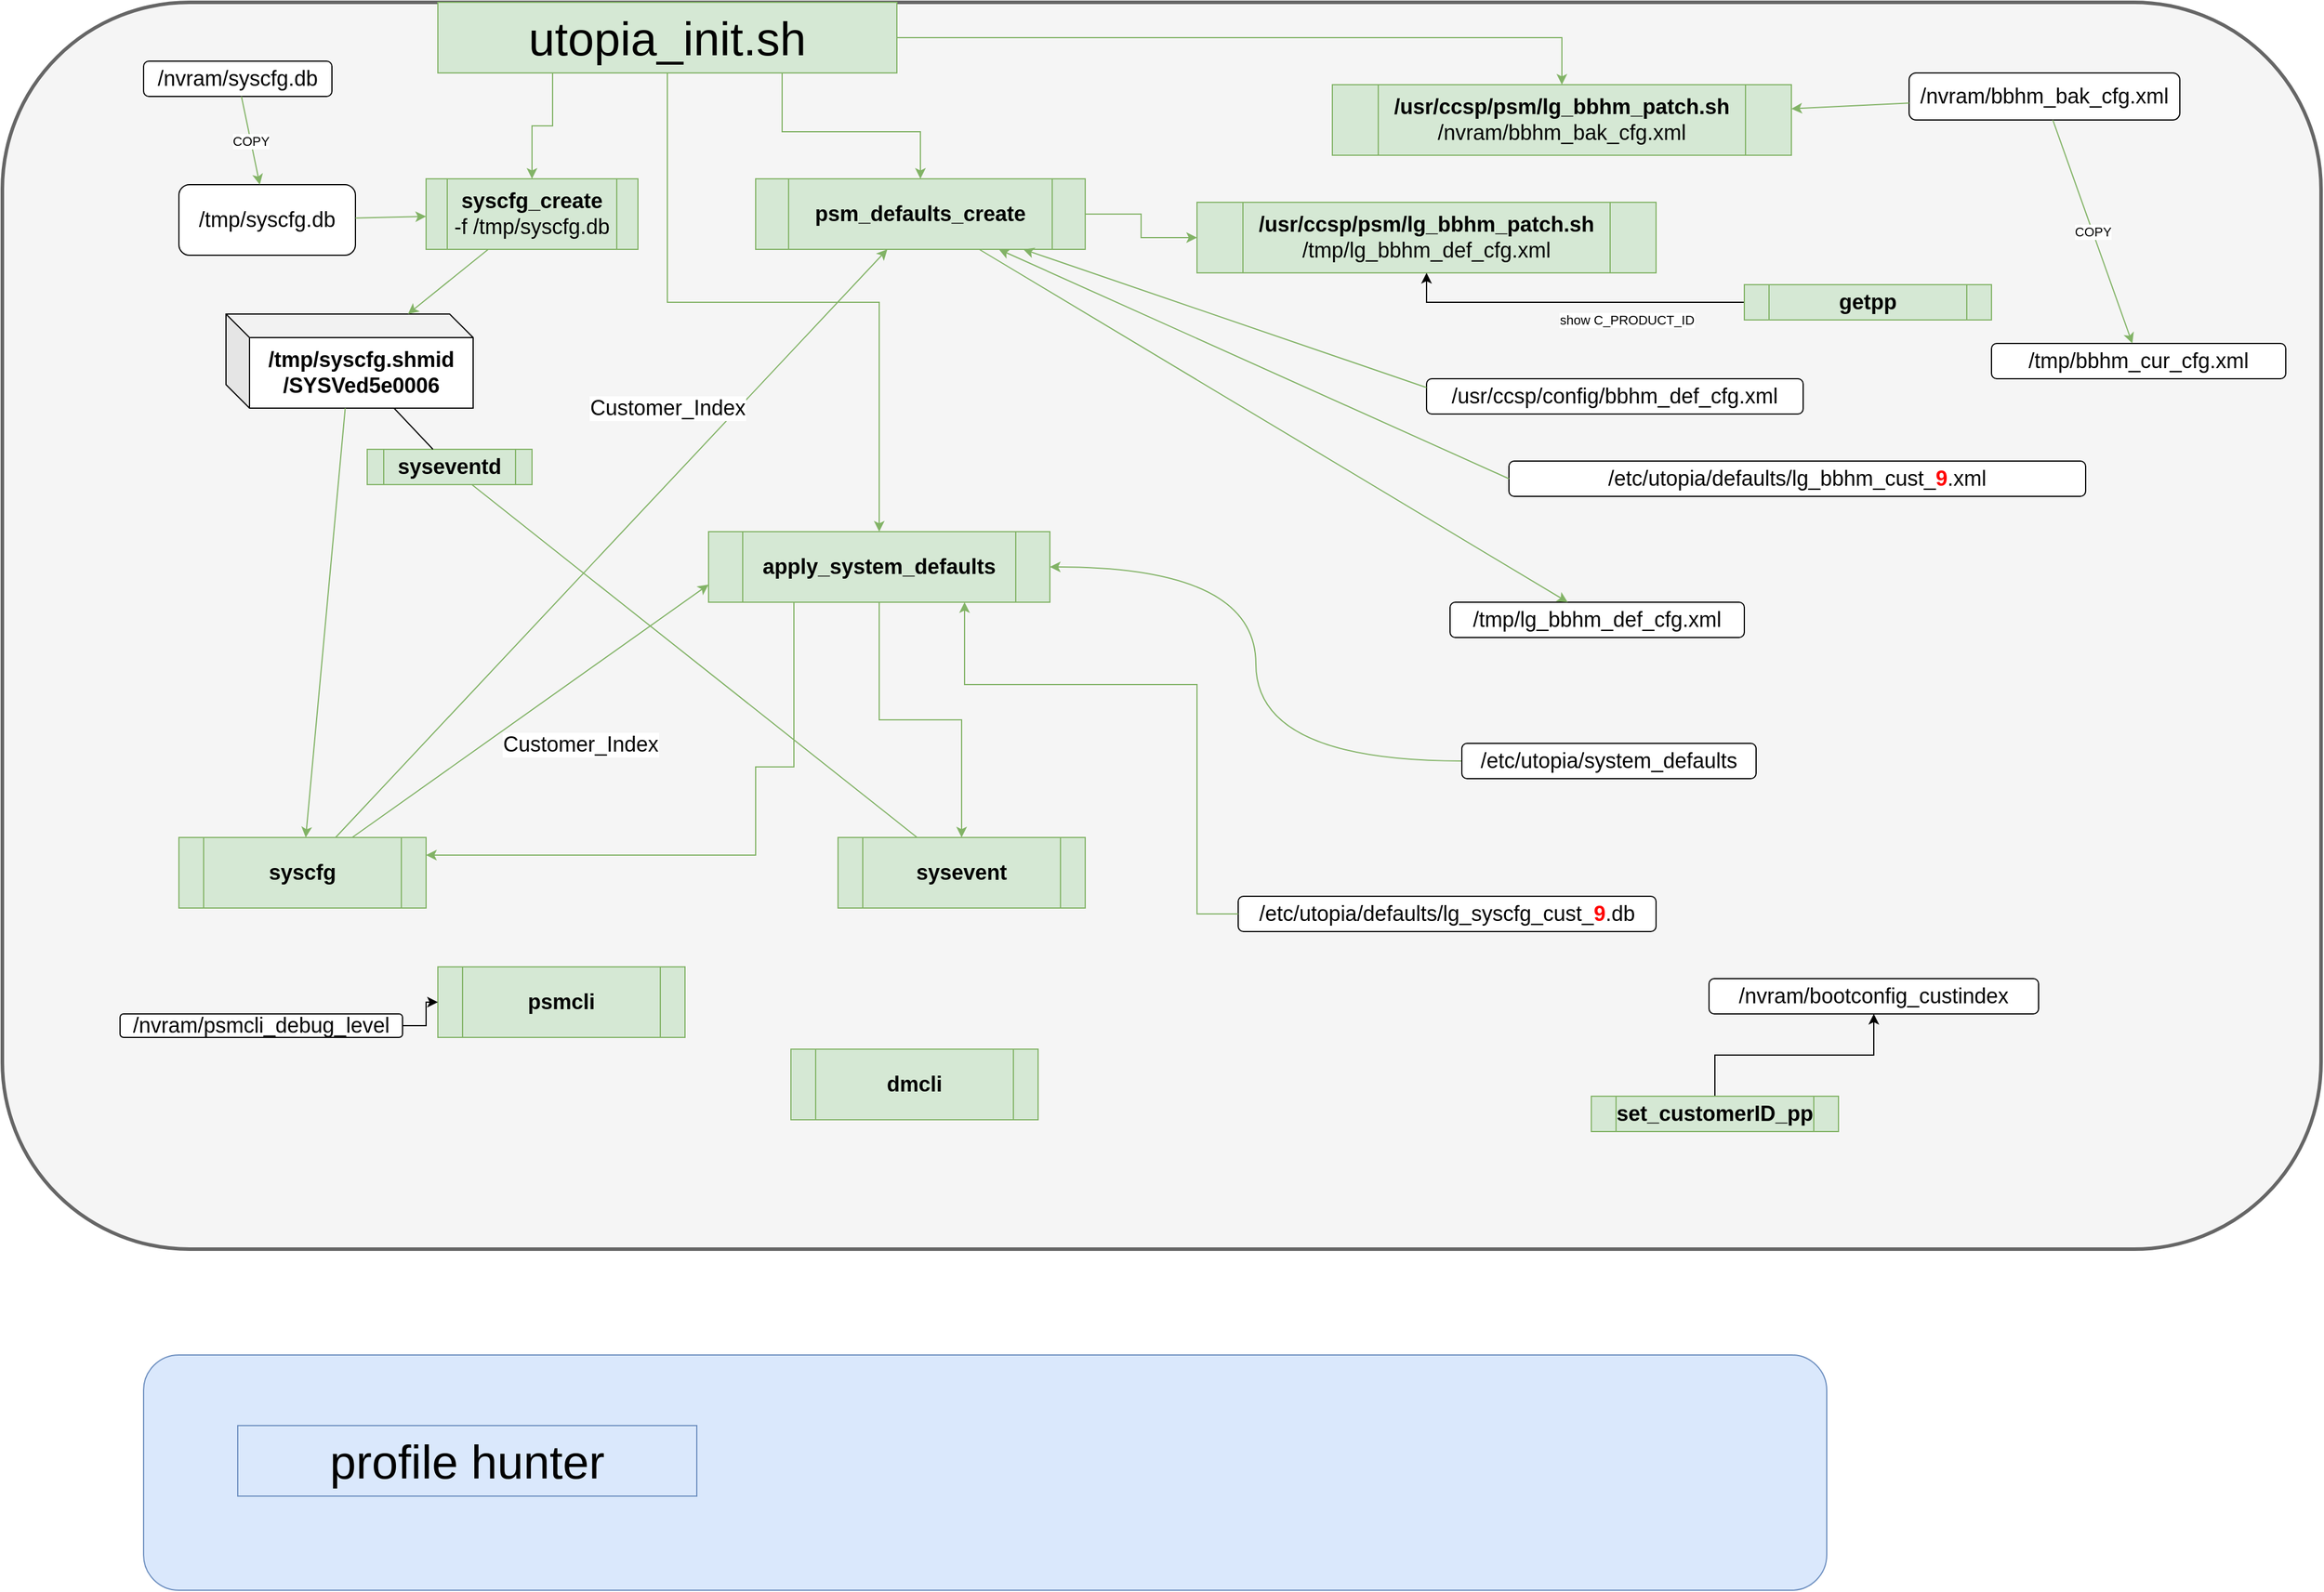 <mxfile version="21.1.2" type="device">
  <diagram name="Page-1" id="Axyi0ZO_WcJgHzGyMsrf">
    <mxGraphModel dx="9420" dy="2020" grid="1" gridSize="10" guides="1" tooltips="1" connect="1" arrows="1" fold="1" page="1" pageScale="1" pageWidth="1100" pageHeight="850" math="0" shadow="0">
      <root>
        <mxCell id="0" />
        <mxCell id="1" parent="0" />
        <mxCell id="D8F80IK6GejHwHV3GmlB-4" value="" style="rounded=1;whiteSpace=wrap;html=1;fillColor=#f5f5f5;strokeColor=#666666;strokeWidth=3;fontColor=#333333;" parent="1" vertex="1">
          <mxGeometry x="-6510" y="80" width="1970" height="1060" as="geometry" />
        </mxCell>
        <mxCell id="YyOdazKIApJBeC4s2K_R-1" value="utopia_init.sh" style="text;html=1;strokeColor=#82b366;fillColor=#d5e8d4;align=center;verticalAlign=middle;whiteSpace=wrap;rounded=0;fontSize=40;" parent="1" vertex="1">
          <mxGeometry x="-6140" y="80" width="390" height="60" as="geometry" />
        </mxCell>
        <mxCell id="2gBsQM0f74D-0JB1OnKC-3" value="" style="edgeStyle=orthogonalEdgeStyle;rounded=0;orthogonalLoop=1;jettySize=auto;html=1;fontSize=18;fillColor=#d5e8d4;strokeColor=#82b366;exitX=0.75;exitY=1;exitDx=0;exitDy=0;entryX=0.5;entryY=0;entryDx=0;entryDy=0;fontColor=#000000;" parent="1" source="YyOdazKIApJBeC4s2K_R-1" target="2gBsQM0f74D-0JB1OnKC-2" edge="1">
          <mxGeometry relative="1" as="geometry">
            <mxPoint x="-5790" y="110" as="sourcePoint" />
            <Array as="points">
              <mxPoint x="-5848" y="190" />
              <mxPoint x="-5730" y="190" />
            </Array>
          </mxGeometry>
        </mxCell>
        <mxCell id="2gBsQM0f74D-0JB1OnKC-1" value="syscfg_create&lt;br&gt;&lt;span style=&quot;font-weight: normal;&quot;&gt;-f /tmp/syscfg.db&lt;/span&gt;" style="shape=process;whiteSpace=wrap;html=1;backgroundOutline=1;fontSize=18;fontStyle=1;fillColor=#d5e8d4;strokeColor=#82b366;" parent="1" vertex="1">
          <mxGeometry x="-6150" y="230" width="180" height="60" as="geometry" />
        </mxCell>
        <mxCell id="2gBsQM0f74D-0JB1OnKC-48" value="" style="edgeStyle=orthogonalEdgeStyle;rounded=0;orthogonalLoop=1;jettySize=auto;html=1;fillColor=#d5e8d4;strokeColor=#82b366;" parent="1" source="2gBsQM0f74D-0JB1OnKC-2" target="2gBsQM0f74D-0JB1OnKC-47" edge="1">
          <mxGeometry relative="1" as="geometry" />
        </mxCell>
        <mxCell id="2gBsQM0f74D-0JB1OnKC-2" value="&lt;b&gt;psm_defaults_create&lt;/b&gt;" style="shape=process;whiteSpace=wrap;html=1;backgroundOutline=1;fontSize=18;fillColor=#d5e8d4;strokeColor=#82b366;verticalAlign=middle;" parent="1" vertex="1">
          <mxGeometry x="-5870" y="230" width="280" height="60" as="geometry" />
        </mxCell>
        <mxCell id="2gBsQM0f74D-0JB1OnKC-9" value="syscfg" style="shape=process;whiteSpace=wrap;html=1;backgroundOutline=1;fontSize=18;fontStyle=1;fillColor=#d5e8d4;strokeColor=#82b366;" parent="1" vertex="1">
          <mxGeometry x="-6360" y="790" width="210" height="60" as="geometry" />
        </mxCell>
        <mxCell id="2gBsQM0f74D-0JB1OnKC-10" value="syseventd" style="shape=process;whiteSpace=wrap;html=1;backgroundOutline=1;fontSize=18;fontStyle=1;fillColor=#d5e8d4;strokeColor=#82b366;" parent="1" vertex="1">
          <mxGeometry x="-6200" y="460" width="140" height="30" as="geometry" />
        </mxCell>
        <mxCell id="2gBsQM0f74D-0JB1OnKC-12" value="&lt;b&gt;/usr/ccsp/psm/lg_bbhm_patch.sh &lt;/b&gt;/nvram/bbhm_bak_cfg.xml" style="shape=process;whiteSpace=wrap;html=1;backgroundOutline=1;fontSize=18;verticalAlign=middle;fillColor=#d5e8d4;strokeColor=#82b366;" parent="1" vertex="1">
          <mxGeometry x="-5380" y="150" width="390" height="60" as="geometry" />
        </mxCell>
        <mxCell id="2gBsQM0f74D-0JB1OnKC-15" value="" style="edgeStyle=orthogonalEdgeStyle;rounded=0;orthogonalLoop=1;jettySize=auto;html=1;fillColor=#d5e8d4;strokeColor=#82b366;exitX=0.25;exitY=1;exitDx=0;exitDy=0;entryX=0.5;entryY=0;entryDx=0;entryDy=0;" parent="1" source="YyOdazKIApJBeC4s2K_R-1" target="2gBsQM0f74D-0JB1OnKC-1" edge="1">
          <mxGeometry relative="1" as="geometry">
            <mxPoint x="-5790" y="130" as="sourcePoint" />
            <mxPoint x="-5930" y="160.0" as="targetPoint" />
            <Array as="points" />
          </mxGeometry>
        </mxCell>
        <mxCell id="2gBsQM0f74D-0JB1OnKC-20" value="/tmp/syscfg.shmid&lt;br&gt;/SYSVed5e0006" style="shape=cube;whiteSpace=wrap;html=1;boundedLbl=1;backgroundOutline=1;darkOpacity=0.05;darkOpacity2=0.1;fontSize=18;fontStyle=1" parent="1" vertex="1">
          <mxGeometry x="-6320" y="345" width="210" height="80" as="geometry" />
        </mxCell>
        <mxCell id="2gBsQM0f74D-0JB1OnKC-21" value="" style="endArrow=classic;html=1;rounded=1;fillColor=#d5e8d4;strokeColor=#82b366;" parent="1" source="2gBsQM0f74D-0JB1OnKC-20" target="2gBsQM0f74D-0JB1OnKC-9" edge="1">
          <mxGeometry width="50" height="50" relative="1" as="geometry">
            <mxPoint x="-5650" y="740" as="sourcePoint" />
            <mxPoint x="-5600" y="690" as="targetPoint" />
          </mxGeometry>
        </mxCell>
        <mxCell id="2gBsQM0f74D-0JB1OnKC-22" value="sysevent" style="shape=process;whiteSpace=wrap;html=1;backgroundOutline=1;fontSize=18;fontStyle=1;fillColor=#d5e8d4;strokeColor=#82b366;" parent="1" vertex="1">
          <mxGeometry x="-5800" y="790" width="210" height="60" as="geometry" />
        </mxCell>
        <mxCell id="2gBsQM0f74D-0JB1OnKC-23" value="" style="endArrow=none;html=1;rounded=0;fillColor=#d5e8d4;strokeColor=#82b366;" parent="1" source="2gBsQM0f74D-0JB1OnKC-10" target="2gBsQM0f74D-0JB1OnKC-22" edge="1">
          <mxGeometry width="50" height="50" relative="1" as="geometry">
            <mxPoint x="-5670" y="864" as="sourcePoint" />
            <mxPoint x="-5540" y="856" as="targetPoint" />
          </mxGeometry>
        </mxCell>
        <mxCell id="2gBsQM0f74D-0JB1OnKC-24" value="" style="endArrow=none;html=1;rounded=0;" parent="1" source="2gBsQM0f74D-0JB1OnKC-20" target="2gBsQM0f74D-0JB1OnKC-10" edge="1">
          <mxGeometry width="50" height="50" relative="1" as="geometry">
            <mxPoint x="-5340" y="840" as="sourcePoint" />
            <mxPoint x="-5540" y="856" as="targetPoint" />
          </mxGeometry>
        </mxCell>
        <mxCell id="2gBsQM0f74D-0JB1OnKC-25" value="/tmp/syscfg.db" style="rounded=1;whiteSpace=wrap;html=1;fontSize=18;" parent="1" vertex="1">
          <mxGeometry x="-6360" y="235" width="150" height="60" as="geometry" />
        </mxCell>
        <mxCell id="2gBsQM0f74D-0JB1OnKC-26" value="/nvram/syscfg.db" style="rounded=1;whiteSpace=wrap;html=1;fontSize=18;" parent="1" vertex="1">
          <mxGeometry x="-6390" y="130" width="160" height="30" as="geometry" />
        </mxCell>
        <mxCell id="2gBsQM0f74D-0JB1OnKC-27" value="/tmp/lg_bbhm_def_cfg.xml" style="rounded=1;whiteSpace=wrap;html=1;fontSize=18;" parent="1" vertex="1">
          <mxGeometry x="-5280" y="590" width="250" height="30" as="geometry" />
        </mxCell>
        <mxCell id="2gBsQM0f74D-0JB1OnKC-28" value="" style="endArrow=classic;html=1;rounded=1;fillColor=#d5e8d4;strokeColor=#82b366;" parent="1" source="2gBsQM0f74D-0JB1OnKC-25" target="2gBsQM0f74D-0JB1OnKC-1" edge="1">
          <mxGeometry width="50" height="50" relative="1" as="geometry">
            <mxPoint x="-5670" y="867" as="sourcePoint" />
            <mxPoint x="-5540" y="863" as="targetPoint" />
          </mxGeometry>
        </mxCell>
        <mxCell id="2gBsQM0f74D-0JB1OnKC-29" value="/etc/utopia/defaults/lg_bbhm_cust_&lt;b&gt;&lt;font color=&quot;#ff0000&quot;&gt;9&lt;/font&gt;&lt;/b&gt;.xml" style="rounded=1;whiteSpace=wrap;html=1;fontSize=18;" parent="1" vertex="1">
          <mxGeometry x="-5230" y="470" width="490" height="30" as="geometry" />
        </mxCell>
        <mxCell id="2gBsQM0f74D-0JB1OnKC-30" value="/nvram/bbhm_bak_cfg.xml" style="rounded=1;whiteSpace=wrap;html=1;fontSize=18;" parent="1" vertex="1">
          <mxGeometry x="-4890" y="140" width="230" height="40" as="geometry" />
        </mxCell>
        <mxCell id="2gBsQM0f74D-0JB1OnKC-31" value="" style="endArrow=classic;html=1;rounded=1;fillColor=#d5e8d4;strokeColor=#82b366;" parent="1" source="2gBsQM0f74D-0JB1OnKC-30" target="2gBsQM0f74D-0JB1OnKC-12" edge="1">
          <mxGeometry width="50" height="50" relative="1" as="geometry">
            <mxPoint x="-5900" y="275" as="sourcePoint" />
            <mxPoint x="-6180" y="275" as="targetPoint" />
          </mxGeometry>
        </mxCell>
        <mxCell id="2gBsQM0f74D-0JB1OnKC-32" value="COPY" style="endArrow=classic;html=1;rounded=0;fillColor=#d5e8d4;strokeColor=#82b366;" parent="1" source="2gBsQM0f74D-0JB1OnKC-26" target="2gBsQM0f74D-0JB1OnKC-25" edge="1">
          <mxGeometry width="50" height="50" relative="1" as="geometry">
            <mxPoint x="-6290" y="620" as="sourcePoint" />
            <mxPoint x="-6240" y="570" as="targetPoint" />
          </mxGeometry>
        </mxCell>
        <mxCell id="2gBsQM0f74D-0JB1OnKC-33" value="" style="endArrow=classic;html=1;rounded=1;fillColor=#d5e8d4;strokeColor=#82b366;" parent="1" source="2gBsQM0f74D-0JB1OnKC-1" target="2gBsQM0f74D-0JB1OnKC-20" edge="1">
          <mxGeometry width="50" height="50" relative="1" as="geometry">
            <mxPoint x="-6170" y="304" as="sourcePoint" />
            <mxPoint x="-5900" y="284" as="targetPoint" />
          </mxGeometry>
        </mxCell>
        <mxCell id="2gBsQM0f74D-0JB1OnKC-49" value="" style="edgeStyle=orthogonalEdgeStyle;rounded=0;orthogonalLoop=1;jettySize=auto;html=1;entryX=1;entryY=0.5;entryDx=0;entryDy=0;fillColor=#d5e8d4;strokeColor=#82b366;curved=1;" parent="1" source="2gBsQM0f74D-0JB1OnKC-34" target="2gBsQM0f74D-0JB1OnKC-43" edge="1">
          <mxGeometry relative="1" as="geometry" />
        </mxCell>
        <mxCell id="2gBsQM0f74D-0JB1OnKC-34" value="/etc/utopia/system_defaults" style="rounded=1;whiteSpace=wrap;html=1;fontSize=18;" parent="1" vertex="1">
          <mxGeometry x="-5270" y="710" width="250" height="30" as="geometry" />
        </mxCell>
        <mxCell id="2gBsQM0f74D-0JB1OnKC-35" value="" style="endArrow=classic;html=1;rounded=1;fillColor=#d5e8d4;strokeColor=#82b366;" parent="1" source="2gBsQM0f74D-0JB1OnKC-2" target="2gBsQM0f74D-0JB1OnKC-27" edge="1">
          <mxGeometry width="50" height="50" relative="1" as="geometry">
            <mxPoint x="-4920" y="190" as="sourcePoint" />
            <mxPoint x="-5104" y="245" as="targetPoint" />
          </mxGeometry>
        </mxCell>
        <mxCell id="2gBsQM0f74D-0JB1OnKC-36" value="/usr/ccsp/config/bbhm_def_cfg.xml" style="rounded=1;whiteSpace=wrap;html=1;fontSize=18;" parent="1" vertex="1">
          <mxGeometry x="-5300" y="400" width="320" height="30" as="geometry" />
        </mxCell>
        <mxCell id="2gBsQM0f74D-0JB1OnKC-37" value="" style="endArrow=classic;html=1;rounded=1;exitX=0;exitY=0.25;exitDx=0;exitDy=0;fillColor=#d5e8d4;strokeColor=#82b366;" parent="1" source="2gBsQM0f74D-0JB1OnKC-36" target="2gBsQM0f74D-0JB1OnKC-2" edge="1">
          <mxGeometry width="50" height="50" relative="1" as="geometry">
            <mxPoint x="-5364" y="550" as="sourcePoint" />
            <mxPoint x="-5682" y="300" as="targetPoint" />
          </mxGeometry>
        </mxCell>
        <mxCell id="2gBsQM0f74D-0JB1OnKC-38" value="" style="endArrow=classic;html=1;rounded=1;exitX=0;exitY=0.5;exitDx=0;exitDy=0;fillColor=#d5e8d4;strokeColor=#82b366;" parent="1" source="2gBsQM0f74D-0JB1OnKC-29" target="2gBsQM0f74D-0JB1OnKC-2" edge="1">
          <mxGeometry width="50" height="50" relative="1" as="geometry">
            <mxPoint x="-5370" y="388" as="sourcePoint" />
            <mxPoint x="-5631" y="300" as="targetPoint" />
          </mxGeometry>
        </mxCell>
        <mxCell id="2gBsQM0f74D-0JB1OnKC-39" value="" style="endArrow=classic;html=1;rounded=1;fillColor=#d5e8d4;strokeColor=#82b366;" parent="1" source="2gBsQM0f74D-0JB1OnKC-9" target="2gBsQM0f74D-0JB1OnKC-2" edge="1">
          <mxGeometry width="50" height="50" relative="1" as="geometry">
            <mxPoint x="-6215" y="435" as="sourcePoint" />
            <mxPoint x="-6288" y="740" as="targetPoint" />
          </mxGeometry>
        </mxCell>
        <mxCell id="2gBsQM0f74D-0JB1OnKC-40" value="Customer_Index" style="edgeLabel;html=1;align=center;verticalAlign=middle;resizable=0;points=[];fontSize=18;" parent="2gBsQM0f74D-0JB1OnKC-39" vertex="1" connectable="0">
          <mxGeometry x="-0.107" y="2" relative="1" as="geometry">
            <mxPoint x="74" y="-141" as="offset" />
          </mxGeometry>
        </mxCell>
        <mxCell id="2gBsQM0f74D-0JB1OnKC-41" value="/tmp/bbhm_cur_cfg.xml" style="rounded=1;whiteSpace=wrap;html=1;fontSize=18;" parent="1" vertex="1">
          <mxGeometry x="-4820" y="370" width="250" height="30" as="geometry" />
        </mxCell>
        <mxCell id="2gBsQM0f74D-0JB1OnKC-42" value="COPY" style="endArrow=classic;html=1;rounded=1;fillColor=#d5e8d4;strokeColor=#82b366;" parent="1" source="2gBsQM0f74D-0JB1OnKC-30" target="2gBsQM0f74D-0JB1OnKC-41" edge="1">
          <mxGeometry width="50" height="50" relative="1" as="geometry">
            <mxPoint x="-4920" y="190" as="sourcePoint" />
            <mxPoint x="-5104" y="245" as="targetPoint" />
          </mxGeometry>
        </mxCell>
        <mxCell id="2gBsQM0f74D-0JB1OnKC-52" value="" style="edgeStyle=orthogonalEdgeStyle;rounded=0;orthogonalLoop=1;jettySize=auto;html=1;entryX=0.5;entryY=0;entryDx=0;entryDy=0;fillColor=#d5e8d4;strokeColor=#82b366;" parent="1" source="2gBsQM0f74D-0JB1OnKC-43" target="2gBsQM0f74D-0JB1OnKC-22" edge="1">
          <mxGeometry relative="1" as="geometry">
            <mxPoint x="-5765" y="670" as="targetPoint" />
          </mxGeometry>
        </mxCell>
        <mxCell id="2gBsQM0f74D-0JB1OnKC-43" value="&lt;b&gt;apply_system_defaults&lt;/b&gt;" style="shape=process;whiteSpace=wrap;html=1;backgroundOutline=1;fontSize=18;fillColor=#d5e8d4;strokeColor=#82b366;verticalAlign=middle;" parent="1" vertex="1">
          <mxGeometry x="-5910" y="530" width="290" height="60" as="geometry" />
        </mxCell>
        <mxCell id="2gBsQM0f74D-0JB1OnKC-44" value="" style="edgeStyle=orthogonalEdgeStyle;rounded=0;orthogonalLoop=1;jettySize=auto;html=1;fontSize=18;fillColor=#d5e8d4;strokeColor=#82b366;exitX=0.5;exitY=1;exitDx=0;exitDy=0;fontColor=#000000;" parent="1" source="YyOdazKIApJBeC4s2K_R-1" target="2gBsQM0f74D-0JB1OnKC-43" edge="1">
          <mxGeometry relative="1" as="geometry">
            <mxPoint x="-5720" y="300" as="sourcePoint" />
            <mxPoint x="-5480" y="660" as="targetPoint" />
          </mxGeometry>
        </mxCell>
        <mxCell id="2gBsQM0f74D-0JB1OnKC-46" value="" style="edgeStyle=orthogonalEdgeStyle;rounded=0;orthogonalLoop=1;jettySize=auto;html=1;fontSize=18;fillColor=#d5e8d4;strokeColor=#82b366;exitX=1;exitY=0.5;exitDx=0;exitDy=0;entryX=0.5;entryY=0;entryDx=0;entryDy=0;fontColor=#000000;" parent="1" source="YyOdazKIApJBeC4s2K_R-1" target="2gBsQM0f74D-0JB1OnKC-12" edge="1">
          <mxGeometry relative="1" as="geometry">
            <mxPoint x="-5837" y="150" as="sourcePoint" />
            <mxPoint x="-5720" y="240" as="targetPoint" />
            <Array as="points">
              <mxPoint x="-5185" y="110" />
            </Array>
          </mxGeometry>
        </mxCell>
        <mxCell id="2gBsQM0f74D-0JB1OnKC-47" value="&lt;b&gt;/usr/ccsp/psm/lg_bbhm_patch.sh&lt;br&gt;&lt;/b&gt;/tmp/lg_bbhm_def_cfg.xml&lt;b&gt;&lt;br&gt;&lt;/b&gt;" style="shape=process;whiteSpace=wrap;html=1;backgroundOutline=1;fontSize=18;verticalAlign=middle;fillColor=#d5e8d4;strokeColor=#82b366;" parent="1" vertex="1">
          <mxGeometry x="-5495" y="250" width="390" height="60" as="geometry" />
        </mxCell>
        <mxCell id="2gBsQM0f74D-0JB1OnKC-50" value="/etc/utopia/defaults/lg_syscfg_cust_&lt;b&gt;&lt;font color=&quot;#ff0000&quot;&gt;9&lt;/font&gt;&lt;/b&gt;.db" style="rounded=1;whiteSpace=wrap;html=1;fontSize=18;" parent="1" vertex="1">
          <mxGeometry x="-5460" y="840" width="355" height="30" as="geometry" />
        </mxCell>
        <mxCell id="2gBsQM0f74D-0JB1OnKC-53" value="" style="endArrow=classic;html=1;rounded=1;entryX=0;entryY=0.75;entryDx=0;entryDy=0;fillColor=#d5e8d4;strokeColor=#82b366;" parent="1" source="2gBsQM0f74D-0JB1OnKC-9" target="2gBsQM0f74D-0JB1OnKC-43" edge="1">
          <mxGeometry width="50" height="50" relative="1" as="geometry">
            <mxPoint x="-6260" y="740" as="sourcePoint" />
            <mxPoint x="-5754" y="300" as="targetPoint" />
          </mxGeometry>
        </mxCell>
        <mxCell id="2gBsQM0f74D-0JB1OnKC-54" value="Customer_Index" style="edgeLabel;html=1;align=center;verticalAlign=middle;resizable=0;points=[];fontSize=18;" parent="2gBsQM0f74D-0JB1OnKC-53" vertex="1" connectable="0">
          <mxGeometry x="-0.107" y="2" relative="1" as="geometry">
            <mxPoint x="59" y="18" as="offset" />
          </mxGeometry>
        </mxCell>
        <mxCell id="2gBsQM0f74D-0JB1OnKC-55" value="" style="edgeStyle=orthogonalEdgeStyle;rounded=0;orthogonalLoop=1;jettySize=auto;html=1;entryX=1;entryY=0.25;entryDx=0;entryDy=0;exitX=0.25;exitY=1;exitDx=0;exitDy=0;fillColor=#d5e8d4;strokeColor=#82b366;" parent="1" source="2gBsQM0f74D-0JB1OnKC-43" target="2gBsQM0f74D-0JB1OnKC-9" edge="1">
          <mxGeometry relative="1" as="geometry">
            <mxPoint x="-5755" y="600" as="sourcePoint" />
            <mxPoint x="-5755" y="870" as="targetPoint" />
            <Array as="points">
              <mxPoint x="-5838" y="730" />
              <mxPoint x="-5870" y="730" />
              <mxPoint x="-5870" y="805" />
            </Array>
          </mxGeometry>
        </mxCell>
        <mxCell id="2gBsQM0f74D-0JB1OnKC-56" value="" style="edgeStyle=orthogonalEdgeStyle;rounded=0;orthogonalLoop=1;jettySize=auto;html=1;entryX=0.75;entryY=1;entryDx=0;entryDy=0;fillColor=#d5e8d4;strokeColor=#82b366;exitX=0;exitY=0.5;exitDx=0;exitDy=0;" parent="1" source="2gBsQM0f74D-0JB1OnKC-50" target="2gBsQM0f74D-0JB1OnKC-43" edge="1">
          <mxGeometry relative="1" as="geometry">
            <mxPoint x="-5540" y="635" as="sourcePoint" />
            <mxPoint x="-5610" y="570" as="targetPoint" />
            <Array as="points">
              <mxPoint x="-5495" y="660" />
              <mxPoint x="-5692" y="660" />
            </Array>
          </mxGeometry>
        </mxCell>
        <mxCell id="2gBsQM0f74D-0JB1OnKC-58" value="show C_PRODUCT_ID" style="edgeStyle=orthogonalEdgeStyle;rounded=0;orthogonalLoop=1;jettySize=auto;html=1;" parent="1" source="2gBsQM0f74D-0JB1OnKC-57" target="2gBsQM0f74D-0JB1OnKC-47" edge="1">
          <mxGeometry x="-0.322" y="15" relative="1" as="geometry">
            <mxPoint as="offset" />
          </mxGeometry>
        </mxCell>
        <mxCell id="2gBsQM0f74D-0JB1OnKC-57" value="getpp" style="shape=process;whiteSpace=wrap;html=1;backgroundOutline=1;fontSize=18;fontStyle=1;fillColor=#d5e8d4;strokeColor=#82b366;" parent="1" vertex="1">
          <mxGeometry x="-5030" y="320" width="210" height="30" as="geometry" />
        </mxCell>
        <mxCell id="2gBsQM0f74D-0JB1OnKC-59" value="psmcli" style="shape=process;whiteSpace=wrap;html=1;backgroundOutline=1;fontSize=18;fontStyle=1;fillColor=#d5e8d4;strokeColor=#82b366;" parent="1" vertex="1">
          <mxGeometry x="-6140" y="900" width="210" height="60" as="geometry" />
        </mxCell>
        <mxCell id="2gBsQM0f74D-0JB1OnKC-60" value="dmcli" style="shape=process;whiteSpace=wrap;html=1;backgroundOutline=1;fontSize=18;fontStyle=1;fillColor=#d5e8d4;strokeColor=#82b366;" parent="1" vertex="1">
          <mxGeometry x="-5840" y="970" width="210" height="60" as="geometry" />
        </mxCell>
        <mxCell id="YIa_pc3CmJE1Cjd73F7K-1" value="" style="edgeStyle=orthogonalEdgeStyle;rounded=0;orthogonalLoop=1;jettySize=auto;html=1;" parent="1" source="2gBsQM0f74D-0JB1OnKC-61" target="2gBsQM0f74D-0JB1OnKC-59" edge="1">
          <mxGeometry relative="1" as="geometry" />
        </mxCell>
        <mxCell id="2gBsQM0f74D-0JB1OnKC-61" value="/nvram/psmcli_debug_level" style="rounded=1;whiteSpace=wrap;html=1;fontSize=18;" parent="1" vertex="1">
          <mxGeometry x="-6410" y="940" width="240" height="20" as="geometry" />
        </mxCell>
        <mxCell id="2gBsQM0f74D-0JB1OnKC-64" value="" style="edgeStyle=orthogonalEdgeStyle;rounded=0;orthogonalLoop=1;jettySize=auto;html=1;" parent="1" source="2gBsQM0f74D-0JB1OnKC-62" target="2gBsQM0f74D-0JB1OnKC-63" edge="1">
          <mxGeometry relative="1" as="geometry" />
        </mxCell>
        <mxCell id="2gBsQM0f74D-0JB1OnKC-62" value="set_customerID_pp" style="shape=process;whiteSpace=wrap;html=1;backgroundOutline=1;fontSize=18;fontStyle=1;fillColor=#d5e8d4;strokeColor=#82b366;" parent="1" vertex="1">
          <mxGeometry x="-5160" y="1010" width="210" height="30" as="geometry" />
        </mxCell>
        <mxCell id="2gBsQM0f74D-0JB1OnKC-63" value="/nvram/bootconfig_custindex" style="rounded=1;whiteSpace=wrap;html=1;fontSize=18;" parent="1" vertex="1">
          <mxGeometry x="-5060" y="910" width="280" height="30" as="geometry" />
        </mxCell>
        <mxCell id="K1IWgi9TUIo4FmQPqUKY-1" value="" style="rounded=1;whiteSpace=wrap;html=1;fillColor=#dae8fc;strokeColor=#6c8ebf;" vertex="1" parent="1">
          <mxGeometry x="-6390" y="1230" width="1430" height="200" as="geometry" />
        </mxCell>
        <mxCell id="K1IWgi9TUIo4FmQPqUKY-3" value="profile hunter" style="text;html=1;strokeColor=#6c8ebf;fillColor=#dae8fc;align=center;verticalAlign=middle;whiteSpace=wrap;rounded=0;fontSize=40;" vertex="1" parent="1">
          <mxGeometry x="-6310" y="1290" width="390" height="60" as="geometry" />
        </mxCell>
      </root>
    </mxGraphModel>
  </diagram>
</mxfile>
